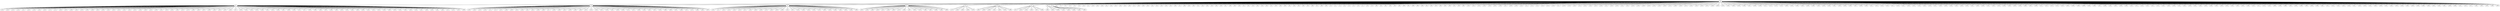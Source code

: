 graph {
n0;
n1;
n2;
n3;
n4;
n5;
n6;
n7;
n8;
n9;
n10;
n11;
n12;
n13;
n14;
n15;
n16;
n17;
n18;
n19;
n20;
n21;
n22;
n23;
n24;
n25;
n26;
n27;
n28;
n29;
n30;
n31;
n32;
n33;
n34;
n35;
n36;
n37;
n38;
n39;
n40;
n41;
n42;
n43;
n44;
n45;
n46;
n47;
n48;
n49;
n50;
n51;
n52;
n53;
n54;
n55;
n56;
n57;
n58;
n59;
n60;
n61;
n62;
n63;
n64;
n65;
n66;
n67;
n68;
n69;
n70;
n71;
n72;
n73;
n74;
n75;
n76;
n77;
n78;
n79;
n80;
n81;
n82;
n83;
n84;
n85;
n86;
n87;
n88;
n89;
n90;
n91;
n92;
n93;
n94;
n95;
n96;
n97;
n98;
n99;
n100;
n101;
n102;
n103;
n104;
n105;
n106;
n107;
n108;
n109;
n110;
n111;
n112;
n113;
n114;
n115;
n116;
n117;
n118;
n119;
n120;
n121;
n122;
n123;
n124;
n125;
n126;
n127;
n128;
n129;
n130;
n131;
n132;
n133;
n134;
n135;
n136;
n137;
n138;
n139;
n140;
n141;
n142;
n143;
n144;
n145;
n146;
n147;
n148;
n149;
n150;
n151;
n152;
n153;
n154;
n155;
n156;
n157;
n158;
n159;
n160;
n161;
n162;
n163;
n164;
n165;
n166;
n167;
n168;
n169;
n170;
n171;
n172;
n173;
n174;
n175;
n176;
n177;
n178;
n179;
n180;
n181;
n182;
n183;
n184;
n185;
n186;
n187;
n188;
n189;
n190;
n191;
n192;
n193;
n194;
n195;
n196;
n197;
n198;
n199;
n200;
n201;
n202;
n203;
n204;
n205;
n206;
n207;
n208;
n209;
n210;
n211;
n212;
n213;
n214;
n215;
n216;
n217;
n218;
n219;
n220;
n221;
n222;
n223;
n224;
n225;
n226;
n227;
n228;
n229;
n230;
n231;
n232;
n233;
n234;
n235;
n236;
n237;
n238;
n239;
n240;
n241;
n242;
n243;
n244;
n245;
n246;
n247;
n248;
n249;
n250;
n251;
n252;
n253;
n254;
n255;
n256;
n257;
n258;
n259;
n260;
n261;
n262;
n263;
n264;
n265;
n266;
n267;
n268;
n269;
n270;
n271;
n272;
n273;
n274;
n275;
n276;
n277;
n278;
n279;
n280;
n281;
n282;
n283;
n284;
n285;
n286;
n287;
n288;
n289;
n290;
n291;
n292;
n293;
n294;
n295;
n296;
n297;
n298;
n299;
n300;
n301;
n302;
n303;
n304;
n305;
n306;
n307;
n308;
n309;
n310;
n311;
n312;
n313;
n314;
n315;
n316;
n317;
n318;
n319;
n320;
n321;
n322;
n323;
n324;
n325;
n326;
n327;
n328;
n329;
n330;
n331;
n332;
n333;
n334;
n335;
n336;
n337;
n338;
n339;
n340;
n341;
n342;
n343;
n344;
n345;
n346;
n347;
n348;
n349;
n350;
n351;
n352;
n353;
n354;
n355;
n356;
n357;
n358;
n359;
n360;
n361;
n362;
n363;
n364;
n365;
n366;
n367;
n368;
n369;
n370;
n371;
n372;
n373;
n374;
n375;
n376;
n377;
n378;
n379;
n380;
n381;
n382;
n383;
n384;
n385;
n386;
n387;
n388;
n389;
n390;
n391;
n392;
n393;
n394;
n395;
n396;
n397;
n398;
n399;
n400;
n401;
n402;
n403;
n404;
n405;
n406;
n407;
n408;
n409;
n410;
n411;
n412;
n413;
n414;
n415;
n416;
n417;
n418;
n419;
n420;
n421;
n422;
n423;
n424;
n425;
n426;
n427;
n428;
n429;
n430;
n431;
n432;
n433;
n434;
n435;
n436;
n437;
n438;
n439;
n440;
n441;
n442;
n443;
n444;
n445;
n446;
n447;
n448;
n449;
n450;
n451;
n452;
n453;
n454;
n455;
n456;
n457;
n458;
n459;
n460;
n461;
n462;
n463;
n464;
n465;
n466;
n467;
n468;
n469;
n470;
n471;
n472;
n473;
n474;
n475;
n476;
n477;
n478;
n479;
n480;
n481;
n482;
n483;
n484;
n485;
n486;
n487;
n488;
n489;
n490;
n491;
n492;
n493;
n494;
n495;
n496;
n497;
n498;
n499;
n0 -- n255;
n0 -- n32;
n0 -- n49;
n0 -- n21;
n0 -- n311;
n0 -- n308;
n0 -- n58;
n0 -- n321;
n0 -- n407;
n0 -- n392;
n0 -- n25;
n0 -- n176;
n0 -- n114;
n0 -- n406;
n0 -- n174;
n0 -- n13;
n0 -- n167;
n0 -- n26;
n0 -- n2;
n0 -- n230;
n0 -- n298;
n0 -- n86;
n0 -- n134;
n0 -- n243;
n0 -- n458;
n0 -- n364;
n0 -- n186;
n0 -- n88;
n0 -- n354;
n0 -- n17;
n0 -- n37;
n0 -- n232;
n0 -- n242;
n0 -- n319;
n0 -- n131;
n0 -- n24;
n0 -- n149;
n0 -- n60;
n0 -- n288;
n0 -- n129;
n0 -- n273;
n0 -- n477;
n0 -- n36;
n0 -- n274;
n0 -- n190;
n0 -- n11;
n0 -- n100;
n0 -- n211;
n0 -- n433;
n0 -- n157;
n0 -- n44;
n0 -- n70;
n0 -- n237;
n0 -- n33;
n0 -- n424;
n0 -- n374;
n0 -- n120;
n0 -- n248;
n0 -- n27;
n0 -- n440;
n0 -- n296;
n0 -- n161;
n0 -- n152;
n0 -- n239;
n0 -- n349;
n0 -- n276;
n0 -- n62;
n0 -- n79;
n0 -- n234;
n0 -- n16;
n0 -- n282;
n0 -- n126;
n0 -- n158;
n0 -- n125;
n0 -- n65;
n0 -- n233;
n0 -- n75;
n0 -- n178;
n0 -- n271;
n0 -- n380;
n0 -- n80;
n0 -- n35;
n0 -- n323;
n0 -- n208;
n0 -- n94;
n0 -- n127;
n0 -- n38;
n0 -- n379;
n0 -- n294;
n0 -- n132;
n0 -- n78;
n0 -- n109;
n0 -- n495;
n0 -- n39;
n0 -- n93;
n0 -- n110;
n0 -- n56;
n0 -- n496;
n0 -- n64;
n0 -- n169;
n0 -- n464;
n0 -- n103;
n0 -- n3;
n0 -- n209;
n0 -- n388;
n0 -- n212;
n0 -- n411;
n0 -- n162;
n0 -- n180;
n0 -- n101;
n0 -- n108;
n0 -- n67;
n0 -- n266;
n0 -- n104;
n0 -- n12;
n0 -- n19;
n0 -- n213;
n0 -- n111;
n0 -- n4;
n0 -- n194;
n0 -- n96;
n0 -- n66;
n0 -- n112;
n0 -- n76;
n0 -- n99;
n0 -- n10;
n0 -- n345;
n0 -- n59;
n0 -- n116;
n0 -- n432;
n0 -- n166;
n0 -- n121;
n0 -- n105;
n0 -- n153;
n0 -- n61;
n0 -- n201;
n0 -- n106;
n0 -- n322;
n0 -- n45;
n0 -- n90;
n0 -- n163;
n0 -- n415;
n0 -- n214;
n0 -- n160;
n0 -- n418;
n0 -- n138;
n0 -- n400;
n0 -- n404;
n0 -- n417;
n0 -- n165;
n0 -- n72;
n0 -- n413;
n0 -- n82;
n0 -- n434;
n0 -- n310;
n0 -- n97;
n0 -- n439;
n0 -- n1;
n0 -- n18;
n0 -- n262;
n0 -- n34;
n0 -- n245;
n0 -- n92;
n0 -- n457;
n0 -- n267;
n0 -- n52;
n0 -- n57;
n0 -- n428;
n0 -- n204;
n0 -- n391;
n0 -- n252;
n0 -- n71;
n0 -- n297;
n0 -- n398;
n0 -- n247;
n0 -- n7;
n0 -- n203;
n0 -- n143;
n0 -- n9;
n0 -- n259;
n0 -- n46;
n0 -- n305;
n0 -- n69;
n0 -- n123;
n0 -- n419;
n0 -- n28;
n0 -- n43;
n0 -- n306;
n0 -- n421;
n0 -- n151;
n0 -- n219;
n0 -- n481;
n0 -- n172;
n0 -- n130;
n0 -- n328;
n0 -- n83;
n0 -- n244;
n0 -- n87;
n0 -- n346;
n0 -- n353;
n0 -- n231;
n0 -- n107;
n0 -- n74;
n0 -- n315;
n0 -- n119;
n0 -- n85;
n0 -- n371;
n0 -- n68;
n0 -- n55;
n0 -- n84;
n0 -- n63;
n0 -- n168;
n0 -- n147;
n0 -- n451;
n0 -- n356;
n0 -- n302;
n0 -- n256;
n0 -- n268;
n0 -- n206;
n0 -- n275;
n0 -- n40;
n0 -- n20;
n0 -- n471;
n0 -- n89;
n0 -- n385;
n0 -- n240;
n0 -- n341;
n0 -- n98;
n0 -- n182;
n0 -- n139;
n0 -- n361;
n0 -- n200;
n0 -- n144;
n0 -- n281;
n0 -- n136;
n0 -- n48;
n0 -- n332;
n0 -- n431;
n0 -- n350;
n0 -- n53;
n0 -- n115;
n0 -- n122;
n0 -- n23;
n0 -- n31;
n0 -- n452;
n0 -- n54;
n0 -- n30;
n0 -- n450;
n0 -- n493;
n0 -- n41;
n0 -- n284;
n0 -- n446;
n0 -- n207;
n0 -- n29;
n0 -- n155;
n0 -- n117;
n0 -- n51;
n0 -- n370;
n0 -- n8;
n0 -- n188;
n0 -- n118;
n0 -- n181;
n0 -- n473;
n0 -- n14;
n0 -- n47;
n0 -- n253;
n0 -- n148;
n0 -- n73;
n0 -- n416;
n0 -- n258;
n0 -- n183;
n0 -- n249;
n0 -- n217;
n0 -- n6;
n0 -- n113;
n0 -- n436;
n0 -- n336;
n0 -- n221;
n0 -- n5;
n0 -- n331;
n0 -- n499;
n0 -- n81;
n0 -- n91;
n0 -- n102;
n0 -- n42;
n0 -- n412;
n0 -- n330;
n0 -- n22;
n0 -- n142;
n0 -- n77;
n0 -- n15;
n0 -- n95;
n0 -- n342;
n0 -- n50;
n1 -- n384;
n1 -- n393;
n1 -- n410;
n1 -- n226;
n1 -- n293;
n1 -- n442;
n1 -- n334;
n1 -- n187;
n1 -- n377;
n1 -- n414;
n1 -- n381;
n1 -- n435;
n1 -- n195;
n1 -- n145;
n1 -- n387;
n1 -- n150;
n1 -- n220;
n1 -- n486;
n1 -- n225;
n1 -- n251;
n1 -- n316;
n1 -- n193;
n1 -- n423;
n1 -- n478;
n1 -- n472;
n1 -- n444;
n1 -- n265;
n1 -- n461;
n1 -- n156;
n1 -- n189;
n1 -- n280;
n1 -- n170;
n1 -- n263;
n1 -- n325;
n1 -- n383;
n1 -- n474;
n1 -- n192;
n1 -- n236;
n1 -- n223;
n1 -- n205;
n1 -- n369;
n1 -- n210;
n1 -- n443;
n1 -- n448;
n1 -- n351;
n1 -- n278;
n1 -- n135;
n1 -- n390;
n1 -- n430;
n1 -- n289;
n1 -- n403;
n1 -- n352;
n1 -- n389;
n1 -- n196;
n1 -- n307;
n1 -- n128;
n1 -- n0;
n1 -- n301;
n1 -- n401;
n1 -- n224;
n1 -- n124;
n1 -- n229;
n1 -- n463;
n1 -- n175;
n1 -- n202;
n1 -- n368;
n1 -- n447;
n1 -- n367;
n1 -- n348;
n1 -- n279;
n1 -- n317;
n1 -- n184;
n1 -- n154;
n1 -- n287;
n1 -- n360;
n1 -- n133;
n1 -- n137;
n1 -- n343;
n1 -- n459;
n1 -- n222;
n1 -- n409;
n1 -- n228;
n1 -- n254;
n1 -- n441;
n1 -- n320;
n1 -- n285;
n1 -- n429;
n1 -- n372;
n1 -- n405;
n2 -- n171;
n2 -- n299;
n2 -- n283;
n2 -- n497;
n2 -- n314;
n2 -- n261;
n2 -- n375;
n2 -- n355;
n2 -- n313;
n2 -- n0;
n2 -- n318;
n2 -- n146;
n2 -- n300;
n2 -- n437;
n2 -- n467;
n2 -- n199;
n2 -- n488;
n2 -- n365;
n2 -- n492;
n2 -- n290;
n2 -- n277;
n2 -- n460;
n2 -- n475;
n2 -- n292;
n2 -- n386;
n2 -- n425;
n2 -- n250;
n2 -- n304;
n2 -- n453;
n2 -- n337;
n2 -- n468;
n2 -- n164;
n2 -- n394;
n2 -- n197;
n2 -- n358;
n2 -- n173;
n2 -- n465;
n2 -- n269;
n2 -- n257;
n2 -- n357;
n2 -- n264;
n2 -- n140;
n2 -- n373;
n2 -- n198;
n2 -- n241;
n2 -- n479;
n2 -- n159;
n3 -- n303;
n3 -- n215;
n3 -- n141;
n3 -- n378;
n3 -- n0;
n3 -- n455;
n3 -- n177;
n3 -- n309;
n3 -- n420;
n3 -- n312;
n3 -- n482;
n3 -- n260;
n3 -- n335;
n3 -- n270;
n3 -- n344;
n3 -- n227;
n3 -- n484;
n3 -- n235;
n3 -- n399;
n3 -- n438;
n3 -- n338;
n3 -- n218;
n3 -- n494;
n3 -- n295;
n3 -- n362;
n3 -- n191;
n3 -- n246;
n3 -- n327;
n3 -- n216;
n4 -- n395;
n4 -- n359;
n4 -- n339;
n4 -- n238;
n4 -- n0;
n4 -- n402;
n4 -- n489;
n4 -- n476;
n4 -- n347;
n4 -- n376;
n4 -- n286;
n4 -- n366;
n4 -- n490;
n4 -- n487;
n4 -- n185;
n4 -- n485;
n4 -- n397;
n4 -- n498;
n5 -- n470;
n5 -- n449;
n5 -- n340;
n5 -- n0;
n5 -- n326;
n5 -- n179;
n6 -- n396;
n6 -- n454;
n6 -- n426;
n6 -- n363;
n6 -- n408;
n6 -- n422;
n6 -- n0;
n6 -- n480;
n7 -- n427;
n7 -- n272;
n7 -- n291;
n7 -- n333;
n7 -- n0;
n7 -- n462;
n7 -- n324;
n8 -- n469;
n8 -- n0;
n8 -- n445;
n8 -- n382;
n9 -- n491;
n9 -- n456;
n9 -- n329;
n9 -- n466;
n9 -- n0;
n9 -- n483;
n10 -- n0;
n11 -- n0;
n12 -- n0;
n13 -- n0;
n14 -- n0;
n15 -- n0;
n16 -- n0;
n17 -- n0;
n18 -- n0;
n19 -- n0;
n20 -- n0;
n21 -- n0;
n22 -- n0;
n23 -- n0;
n24 -- n0;
n25 -- n0;
n26 -- n0;
n27 -- n0;
n28 -- n0;
n29 -- n0;
n30 -- n0;
n31 -- n0;
n32 -- n0;
n33 -- n0;
n34 -- n0;
n35 -- n0;
n36 -- n0;
n37 -- n0;
n38 -- n0;
n39 -- n0;
n40 -- n0;
n41 -- n0;
n42 -- n0;
n43 -- n0;
n44 -- n0;
n45 -- n0;
n46 -- n0;
n47 -- n0;
n48 -- n0;
n49 -- n0;
n50 -- n0;
n51 -- n0;
n52 -- n0;
n53 -- n0;
n54 -- n0;
n55 -- n0;
n56 -- n0;
n57 -- n0;
n58 -- n0;
n59 -- n0;
n60 -- n0;
n61 -- n0;
n62 -- n0;
n63 -- n0;
n64 -- n0;
n65 -- n0;
n66 -- n0;
n67 -- n0;
n68 -- n0;
n69 -- n0;
n70 -- n0;
n71 -- n0;
n72 -- n0;
n73 -- n0;
n74 -- n0;
n75 -- n0;
n76 -- n0;
n77 -- n0;
n78 -- n0;
n79 -- n0;
n80 -- n0;
n81 -- n0;
n82 -- n0;
n83 -- n0;
n84 -- n0;
n85 -- n0;
n86 -- n0;
n87 -- n0;
n88 -- n0;
n89 -- n0;
n90 -- n0;
n91 -- n0;
n92 -- n0;
n93 -- n0;
n94 -- n0;
n95 -- n0;
n96 -- n0;
n97 -- n0;
n98 -- n0;
n99 -- n0;
n100 -- n0;
n101 -- n0;
n102 -- n0;
n103 -- n0;
n104 -- n0;
n105 -- n0;
n106 -- n0;
n107 -- n0;
n108 -- n0;
n109 -- n0;
n110 -- n0;
n111 -- n0;
n112 -- n0;
n113 -- n0;
n114 -- n0;
n115 -- n0;
n116 -- n0;
n117 -- n0;
n118 -- n0;
n119 -- n0;
n120 -- n0;
n121 -- n0;
n122 -- n0;
n123 -- n0;
n124 -- n1;
n125 -- n0;
n126 -- n0;
n127 -- n0;
n128 -- n1;
n129 -- n0;
n130 -- n0;
n131 -- n0;
n132 -- n0;
n133 -- n1;
n134 -- n0;
n135 -- n1;
n136 -- n0;
n137 -- n1;
n138 -- n0;
n139 -- n0;
n140 -- n2;
n141 -- n3;
n142 -- n0;
n143 -- n0;
n144 -- n0;
n145 -- n1;
n146 -- n2;
n147 -- n0;
n148 -- n0;
n149 -- n0;
n150 -- n1;
n151 -- n0;
n152 -- n0;
n153 -- n0;
n154 -- n1;
n155 -- n0;
n156 -- n1;
n157 -- n0;
n158 -- n0;
n159 -- n2;
n160 -- n0;
n161 -- n0;
n162 -- n0;
n163 -- n0;
n164 -- n2;
n165 -- n0;
n166 -- n0;
n167 -- n0;
n168 -- n0;
n169 -- n0;
n170 -- n1;
n171 -- n2;
n172 -- n0;
n173 -- n2;
n174 -- n0;
n175 -- n1;
n176 -- n0;
n177 -- n3;
n178 -- n0;
n179 -- n5;
n180 -- n0;
n181 -- n0;
n182 -- n0;
n183 -- n0;
n184 -- n1;
n185 -- n4;
n186 -- n0;
n187 -- n1;
n188 -- n0;
n189 -- n1;
n190 -- n0;
n191 -- n3;
n192 -- n1;
n193 -- n1;
n194 -- n0;
n195 -- n1;
n196 -- n1;
n197 -- n2;
n198 -- n2;
n199 -- n2;
n200 -- n0;
n201 -- n0;
n202 -- n1;
n203 -- n0;
n204 -- n0;
n205 -- n1;
n206 -- n0;
n207 -- n0;
n208 -- n0;
n209 -- n0;
n210 -- n1;
n211 -- n0;
n212 -- n0;
n213 -- n0;
n214 -- n0;
n215 -- n3;
n216 -- n3;
n217 -- n0;
n218 -- n3;
n219 -- n0;
n220 -- n1;
n221 -- n0;
n222 -- n1;
n223 -- n1;
n224 -- n1;
n225 -- n1;
n226 -- n1;
n227 -- n3;
n228 -- n1;
n229 -- n1;
n230 -- n0;
n231 -- n0;
n232 -- n0;
n233 -- n0;
n234 -- n0;
n235 -- n3;
n236 -- n1;
n237 -- n0;
n238 -- n4;
n239 -- n0;
n240 -- n0;
n241 -- n2;
n242 -- n0;
n243 -- n0;
n244 -- n0;
n245 -- n0;
n246 -- n3;
n247 -- n0;
n248 -- n0;
n249 -- n0;
n250 -- n2;
n251 -- n1;
n252 -- n0;
n253 -- n0;
n254 -- n1;
n255 -- n0;
n256 -- n0;
n257 -- n2;
n258 -- n0;
n259 -- n0;
n260 -- n3;
n261 -- n2;
n262 -- n0;
n263 -- n1;
n264 -- n2;
n265 -- n1;
n266 -- n0;
n267 -- n0;
n268 -- n0;
n269 -- n2;
n270 -- n3;
n271 -- n0;
n272 -- n7;
n273 -- n0;
n274 -- n0;
n275 -- n0;
n276 -- n0;
n277 -- n2;
n278 -- n1;
n279 -- n1;
n280 -- n1;
n281 -- n0;
n282 -- n0;
n283 -- n2;
n284 -- n0;
n285 -- n1;
n286 -- n4;
n287 -- n1;
n288 -- n0;
n289 -- n1;
n290 -- n2;
n291 -- n7;
n292 -- n2;
n293 -- n1;
n294 -- n0;
n295 -- n3;
n296 -- n0;
n297 -- n0;
n298 -- n0;
n299 -- n2;
n300 -- n2;
n301 -- n1;
n302 -- n0;
n303 -- n3;
n304 -- n2;
n305 -- n0;
n306 -- n0;
n307 -- n1;
n308 -- n0;
n309 -- n3;
n310 -- n0;
n311 -- n0;
n312 -- n3;
n313 -- n2;
n314 -- n2;
n315 -- n0;
n316 -- n1;
n317 -- n1;
n318 -- n2;
n319 -- n0;
n320 -- n1;
n321 -- n0;
n322 -- n0;
n323 -- n0;
n324 -- n7;
n325 -- n1;
n326 -- n5;
n327 -- n3;
n328 -- n0;
n329 -- n9;
n330 -- n0;
n331 -- n0;
n332 -- n0;
n333 -- n7;
n334 -- n1;
n335 -- n3;
n336 -- n0;
n337 -- n2;
n338 -- n3;
n339 -- n4;
n340 -- n5;
n341 -- n0;
n342 -- n0;
n343 -- n1;
n344 -- n3;
n345 -- n0;
n346 -- n0;
n347 -- n4;
n348 -- n1;
n349 -- n0;
n350 -- n0;
n351 -- n1;
n352 -- n1;
n353 -- n0;
n354 -- n0;
n355 -- n2;
n356 -- n0;
n357 -- n2;
n358 -- n2;
n359 -- n4;
n360 -- n1;
n361 -- n0;
n362 -- n3;
n363 -- n6;
n364 -- n0;
n365 -- n2;
n366 -- n4;
n367 -- n1;
n368 -- n1;
n369 -- n1;
n370 -- n0;
n371 -- n0;
n372 -- n1;
n373 -- n2;
n374 -- n0;
n375 -- n2;
n376 -- n4;
n377 -- n1;
n378 -- n3;
n379 -- n0;
n380 -- n0;
n381 -- n1;
n382 -- n8;
n383 -- n1;
n384 -- n1;
n385 -- n0;
n386 -- n2;
n387 -- n1;
n388 -- n0;
n389 -- n1;
n390 -- n1;
n391 -- n0;
n392 -- n0;
n393 -- n1;
n394 -- n2;
n395 -- n4;
n396 -- n6;
n397 -- n4;
n398 -- n0;
n399 -- n3;
n400 -- n0;
n401 -- n1;
n402 -- n4;
n403 -- n1;
n404 -- n0;
n405 -- n1;
n406 -- n0;
n407 -- n0;
n408 -- n6;
n409 -- n1;
n410 -- n1;
n411 -- n0;
n412 -- n0;
n413 -- n0;
n414 -- n1;
n415 -- n0;
n416 -- n0;
n417 -- n0;
n418 -- n0;
n419 -- n0;
n420 -- n3;
n421 -- n0;
n422 -- n6;
n423 -- n1;
n424 -- n0;
n425 -- n2;
n426 -- n6;
n427 -- n7;
n428 -- n0;
n429 -- n1;
n430 -- n1;
n431 -- n0;
n432 -- n0;
n433 -- n0;
n434 -- n0;
n435 -- n1;
n436 -- n0;
n437 -- n2;
n438 -- n3;
n439 -- n0;
n440 -- n0;
n441 -- n1;
n442 -- n1;
n443 -- n1;
n444 -- n1;
n445 -- n8;
n446 -- n0;
n447 -- n1;
n448 -- n1;
n449 -- n5;
n450 -- n0;
n451 -- n0;
n452 -- n0;
n453 -- n2;
n454 -- n6;
n455 -- n3;
n456 -- n9;
n457 -- n0;
n458 -- n0;
n459 -- n1;
n460 -- n2;
n461 -- n1;
n462 -- n7;
n463 -- n1;
n464 -- n0;
n465 -- n2;
n466 -- n9;
n467 -- n2;
n468 -- n2;
n469 -- n8;
n470 -- n5;
n471 -- n0;
n472 -- n1;
n473 -- n0;
n474 -- n1;
n475 -- n2;
n476 -- n4;
n477 -- n0;
n478 -- n1;
n479 -- n2;
n480 -- n6;
n481 -- n0;
n482 -- n3;
n483 -- n9;
n484 -- n3;
n485 -- n4;
n486 -- n1;
n487 -- n4;
n488 -- n2;
n489 -- n4;
n490 -- n4;
n491 -- n9;
n492 -- n2;
n493 -- n0;
n494 -- n3;
n495 -- n0;
n496 -- n0;
n497 -- n2;
n498 -- n4;
n499 -- n0;
}
